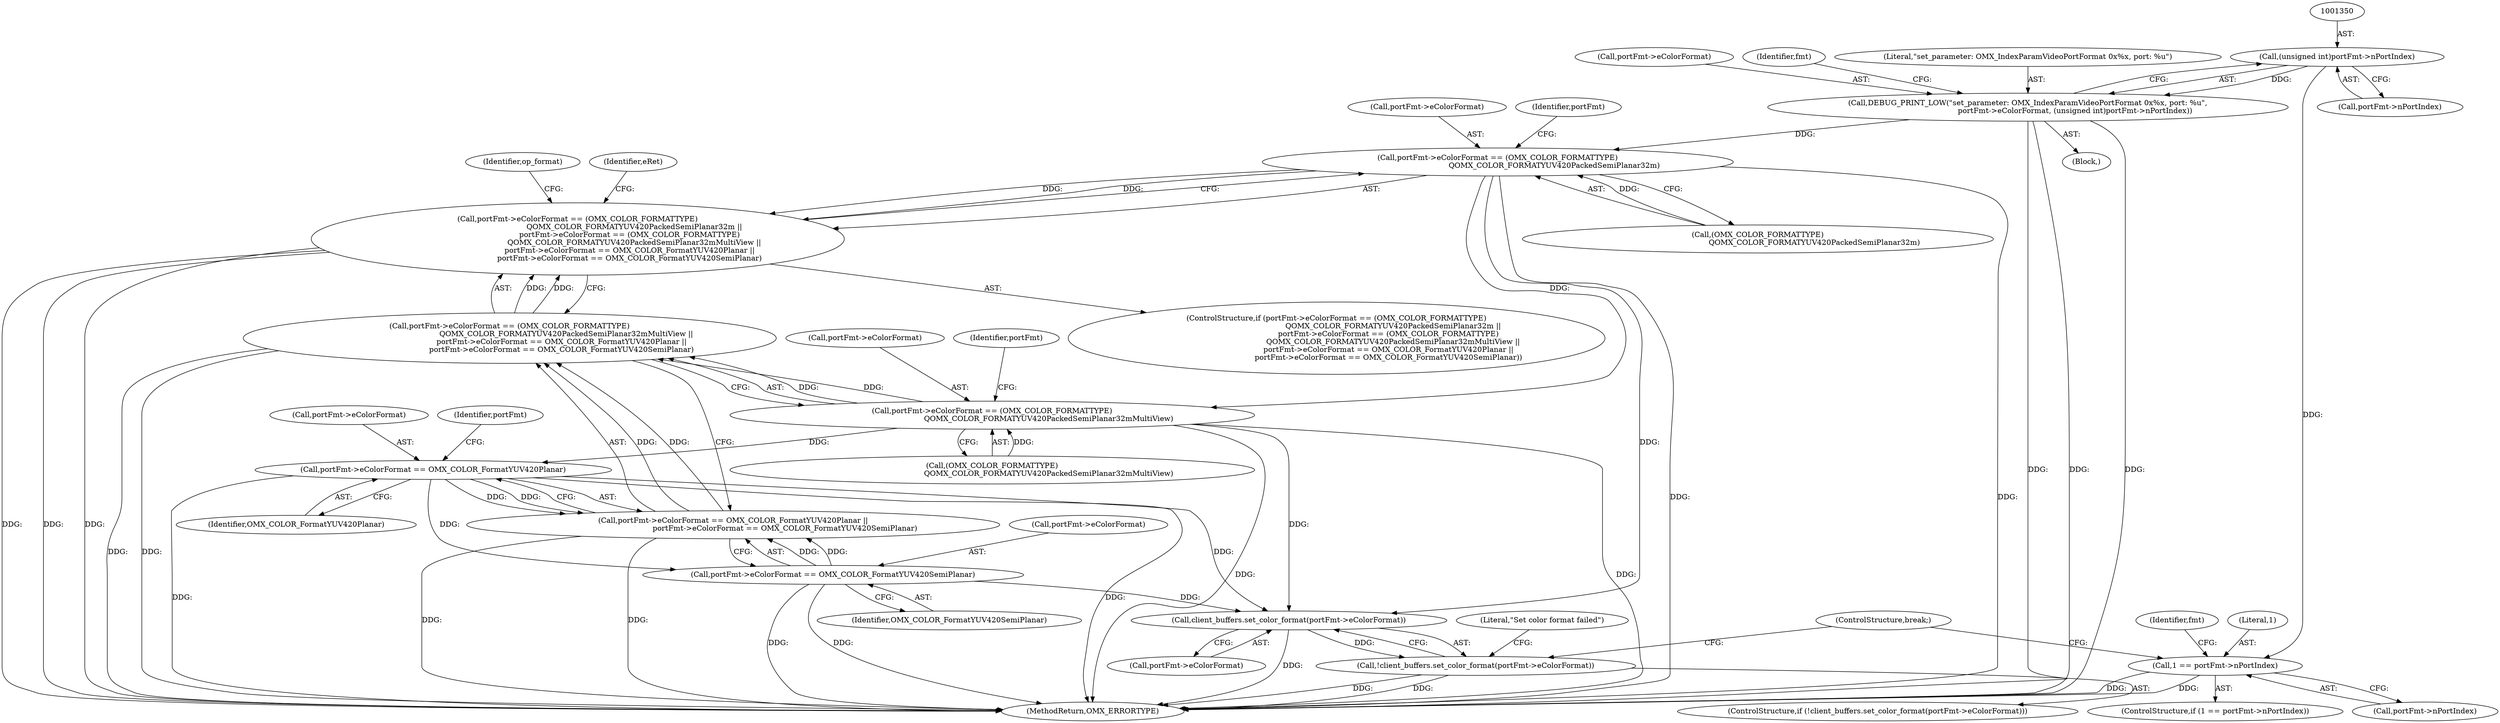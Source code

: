 digraph "0_Android_46e305be6e670a5a0041b0b4861122a0f1aabefa_2@pointer" {
"1001349" [label="(Call,(unsigned int)portFmt->nPortIndex)"];
"1001344" [label="(Call,DEBUG_PRINT_LOW(\"set_parameter: OMX_IndexParamVideoPortFormat 0x%x, port: %u\",\n                                        portFmt->eColorFormat, (unsigned int)portFmt->nPortIndex))"];
"1001410" [label="(Call,portFmt->eColorFormat == (OMX_COLOR_FORMATTYPE)\n                                                QOMX_COLOR_FORMATYUV420PackedSemiPlanar32m)"];
"1001409" [label="(Call,portFmt->eColorFormat == (OMX_COLOR_FORMATTYPE)\n                                                QOMX_COLOR_FORMATYUV420PackedSemiPlanar32m ||\n                                            portFmt->eColorFormat == (OMX_COLOR_FORMATTYPE)\n                                                QOMX_COLOR_FORMATYUV420PackedSemiPlanar32mMultiView ||\n                                            portFmt->eColorFormat == OMX_COLOR_FormatYUV420Planar ||\n                                            portFmt->eColorFormat == OMX_COLOR_FormatYUV420SemiPlanar)"];
"1001418" [label="(Call,portFmt->eColorFormat == (OMX_COLOR_FORMATTYPE)\n                                                QOMX_COLOR_FORMATYUV420PackedSemiPlanar32mMultiView)"];
"1001417" [label="(Call,portFmt->eColorFormat == (OMX_COLOR_FORMATTYPE)\n                                                QOMX_COLOR_FORMATYUV420PackedSemiPlanar32mMultiView ||\n                                            portFmt->eColorFormat == OMX_COLOR_FormatYUV420Planar ||\n                                            portFmt->eColorFormat == OMX_COLOR_FormatYUV420SemiPlanar)"];
"1001426" [label="(Call,portFmt->eColorFormat == OMX_COLOR_FormatYUV420Planar)"];
"1001425" [label="(Call,portFmt->eColorFormat == OMX_COLOR_FormatYUV420Planar ||\n                                            portFmt->eColorFormat == OMX_COLOR_FormatYUV420SemiPlanar)"];
"1001431" [label="(Call,portFmt->eColorFormat == OMX_COLOR_FormatYUV420SemiPlanar)"];
"1001488" [label="(Call,client_buffers.set_color_format(portFmt->eColorFormat))"];
"1001487" [label="(Call,!client_buffers.set_color_format(portFmt->eColorFormat))"];
"1001361" [label="(Call,1 == portFmt->nPortIndex)"];
"1001486" [label="(ControlStructure,if (!client_buffers.set_color_format(portFmt->eColorFormat)))"];
"1001487" [label="(Call,!client_buffers.set_color_format(portFmt->eColorFormat))"];
"1001422" [label="(Call,(OMX_COLOR_FORMATTYPE)\n                                                QOMX_COLOR_FORMATYUV420PackedSemiPlanar32mMultiView)"];
"1001361" [label="(Call,1 == portFmt->nPortIndex)"];
"1001488" [label="(Call,client_buffers.set_color_format(portFmt->eColorFormat))"];
"1001494" [label="(Literal,\"Set color format failed\")"];
"1001351" [label="(Call,portFmt->nPortIndex)"];
"1001369" [label="(Identifier,fmt)"];
"1001417" [label="(Call,portFmt->eColorFormat == (OMX_COLOR_FORMATTYPE)\n                                                QOMX_COLOR_FORMATYUV420PackedSemiPlanar32mMultiView ||\n                                            portFmt->eColorFormat == OMX_COLOR_FormatYUV420Planar ||\n                                            portFmt->eColorFormat == OMX_COLOR_FormatYUV420SemiPlanar)"];
"1001349" [label="(Call,(unsigned int)portFmt->nPortIndex)"];
"1001437" [label="(Identifier,op_format)"];
"1003102" [label="(MethodReturn,OMX_ERRORTYPE)"];
"1001419" [label="(Call,portFmt->eColorFormat)"];
"1001431" [label="(Call,portFmt->eColorFormat == OMX_COLOR_FormatYUV420SemiPlanar)"];
"1001362" [label="(Literal,1)"];
"1001346" [label="(Call,portFmt->eColorFormat)"];
"1001414" [label="(Call,(OMX_COLOR_FORMATTYPE)\n                                                QOMX_COLOR_FORMATYUV420PackedSemiPlanar32m)"];
"1001418" [label="(Call,portFmt->eColorFormat == (OMX_COLOR_FORMATTYPE)\n                                                QOMX_COLOR_FORMATYUV420PackedSemiPlanar32mMultiView)"];
"1001498" [label="(ControlStructure,break;)"];
"1001329" [label="(Block,)"];
"1001425" [label="(Call,portFmt->eColorFormat == OMX_COLOR_FormatYUV420Planar ||\n                                            portFmt->eColorFormat == OMX_COLOR_FormatYUV420SemiPlanar)"];
"1001344" [label="(Call,DEBUG_PRINT_LOW(\"set_parameter: OMX_IndexParamVideoPortFormat 0x%x, port: %u\",\n                                        portFmt->eColorFormat, (unsigned int)portFmt->nPortIndex))"];
"1001433" [label="(Identifier,portFmt)"];
"1001427" [label="(Call,portFmt->eColorFormat)"];
"1001430" [label="(Identifier,OMX_COLOR_FormatYUV420Planar)"];
"1001360" [label="(ControlStructure,if (1 == portFmt->nPortIndex))"];
"1001410" [label="(Call,portFmt->eColorFormat == (OMX_COLOR_FORMATTYPE)\n                                                QOMX_COLOR_FORMATYUV420PackedSemiPlanar32m)"];
"1001432" [label="(Call,portFmt->eColorFormat)"];
"1001409" [label="(Call,portFmt->eColorFormat == (OMX_COLOR_FORMATTYPE)\n                                                QOMX_COLOR_FORMATYUV420PackedSemiPlanar32m ||\n                                            portFmt->eColorFormat == (OMX_COLOR_FORMATTYPE)\n                                                QOMX_COLOR_FORMATYUV420PackedSemiPlanar32mMultiView ||\n                                            portFmt->eColorFormat == OMX_COLOR_FormatYUV420Planar ||\n                                            portFmt->eColorFormat == OMX_COLOR_FormatYUV420SemiPlanar)"];
"1001411" [label="(Call,portFmt->eColorFormat)"];
"1001428" [label="(Identifier,portFmt)"];
"1001408" [label="(ControlStructure,if (portFmt->eColorFormat == (OMX_COLOR_FORMATTYPE)\n                                                QOMX_COLOR_FORMATYUV420PackedSemiPlanar32m ||\n                                            portFmt->eColorFormat == (OMX_COLOR_FORMATTYPE)\n                                                QOMX_COLOR_FORMATYUV420PackedSemiPlanar32mMultiView ||\n                                            portFmt->eColorFormat == OMX_COLOR_FormatYUV420Planar ||\n                                            portFmt->eColorFormat == OMX_COLOR_FormatYUV420SemiPlanar))"];
"1001443" [label="(Identifier,eRet)"];
"1001363" [label="(Call,portFmt->nPortIndex)"];
"1001435" [label="(Identifier,OMX_COLOR_FormatYUV420SemiPlanar)"];
"1001489" [label="(Call,portFmt->eColorFormat)"];
"1001356" [label="(Identifier,fmt)"];
"1001345" [label="(Literal,\"set_parameter: OMX_IndexParamVideoPortFormat 0x%x, port: %u\")"];
"1001420" [label="(Identifier,portFmt)"];
"1001426" [label="(Call,portFmt->eColorFormat == OMX_COLOR_FormatYUV420Planar)"];
"1001349" -> "1001344"  [label="AST: "];
"1001349" -> "1001351"  [label="CFG: "];
"1001350" -> "1001349"  [label="AST: "];
"1001351" -> "1001349"  [label="AST: "];
"1001344" -> "1001349"  [label="CFG: "];
"1001349" -> "1001344"  [label="DDG: "];
"1001349" -> "1001361"  [label="DDG: "];
"1001344" -> "1001329"  [label="AST: "];
"1001345" -> "1001344"  [label="AST: "];
"1001346" -> "1001344"  [label="AST: "];
"1001356" -> "1001344"  [label="CFG: "];
"1001344" -> "1003102"  [label="DDG: "];
"1001344" -> "1003102"  [label="DDG: "];
"1001344" -> "1003102"  [label="DDG: "];
"1001344" -> "1001410"  [label="DDG: "];
"1001410" -> "1001409"  [label="AST: "];
"1001410" -> "1001414"  [label="CFG: "];
"1001411" -> "1001410"  [label="AST: "];
"1001414" -> "1001410"  [label="AST: "];
"1001420" -> "1001410"  [label="CFG: "];
"1001409" -> "1001410"  [label="CFG: "];
"1001410" -> "1003102"  [label="DDG: "];
"1001410" -> "1003102"  [label="DDG: "];
"1001410" -> "1001409"  [label="DDG: "];
"1001410" -> "1001409"  [label="DDG: "];
"1001414" -> "1001410"  [label="DDG: "];
"1001410" -> "1001418"  [label="DDG: "];
"1001410" -> "1001488"  [label="DDG: "];
"1001409" -> "1001408"  [label="AST: "];
"1001409" -> "1001417"  [label="CFG: "];
"1001417" -> "1001409"  [label="AST: "];
"1001437" -> "1001409"  [label="CFG: "];
"1001443" -> "1001409"  [label="CFG: "];
"1001409" -> "1003102"  [label="DDG: "];
"1001409" -> "1003102"  [label="DDG: "];
"1001409" -> "1003102"  [label="DDG: "];
"1001417" -> "1001409"  [label="DDG: "];
"1001417" -> "1001409"  [label="DDG: "];
"1001418" -> "1001417"  [label="AST: "];
"1001418" -> "1001422"  [label="CFG: "];
"1001419" -> "1001418"  [label="AST: "];
"1001422" -> "1001418"  [label="AST: "];
"1001428" -> "1001418"  [label="CFG: "];
"1001417" -> "1001418"  [label="CFG: "];
"1001418" -> "1003102"  [label="DDG: "];
"1001418" -> "1003102"  [label="DDG: "];
"1001418" -> "1001417"  [label="DDG: "];
"1001418" -> "1001417"  [label="DDG: "];
"1001422" -> "1001418"  [label="DDG: "];
"1001418" -> "1001426"  [label="DDG: "];
"1001418" -> "1001488"  [label="DDG: "];
"1001417" -> "1001425"  [label="CFG: "];
"1001425" -> "1001417"  [label="AST: "];
"1001417" -> "1003102"  [label="DDG: "];
"1001417" -> "1003102"  [label="DDG: "];
"1001425" -> "1001417"  [label="DDG: "];
"1001425" -> "1001417"  [label="DDG: "];
"1001426" -> "1001425"  [label="AST: "];
"1001426" -> "1001430"  [label="CFG: "];
"1001427" -> "1001426"  [label="AST: "];
"1001430" -> "1001426"  [label="AST: "];
"1001433" -> "1001426"  [label="CFG: "];
"1001425" -> "1001426"  [label="CFG: "];
"1001426" -> "1003102"  [label="DDG: "];
"1001426" -> "1003102"  [label="DDG: "];
"1001426" -> "1001425"  [label="DDG: "];
"1001426" -> "1001425"  [label="DDG: "];
"1001426" -> "1001431"  [label="DDG: "];
"1001426" -> "1001488"  [label="DDG: "];
"1001425" -> "1001431"  [label="CFG: "];
"1001431" -> "1001425"  [label="AST: "];
"1001425" -> "1003102"  [label="DDG: "];
"1001425" -> "1003102"  [label="DDG: "];
"1001431" -> "1001425"  [label="DDG: "];
"1001431" -> "1001425"  [label="DDG: "];
"1001431" -> "1001435"  [label="CFG: "];
"1001432" -> "1001431"  [label="AST: "];
"1001435" -> "1001431"  [label="AST: "];
"1001431" -> "1003102"  [label="DDG: "];
"1001431" -> "1003102"  [label="DDG: "];
"1001431" -> "1001488"  [label="DDG: "];
"1001488" -> "1001487"  [label="AST: "];
"1001488" -> "1001489"  [label="CFG: "];
"1001489" -> "1001488"  [label="AST: "];
"1001487" -> "1001488"  [label="CFG: "];
"1001488" -> "1003102"  [label="DDG: "];
"1001488" -> "1001487"  [label="DDG: "];
"1001487" -> "1001486"  [label="AST: "];
"1001494" -> "1001487"  [label="CFG: "];
"1001498" -> "1001487"  [label="CFG: "];
"1001487" -> "1003102"  [label="DDG: "];
"1001487" -> "1003102"  [label="DDG: "];
"1001361" -> "1001360"  [label="AST: "];
"1001361" -> "1001363"  [label="CFG: "];
"1001362" -> "1001361"  [label="AST: "];
"1001363" -> "1001361"  [label="AST: "];
"1001369" -> "1001361"  [label="CFG: "];
"1001498" -> "1001361"  [label="CFG: "];
"1001361" -> "1003102"  [label="DDG: "];
"1001361" -> "1003102"  [label="DDG: "];
}
